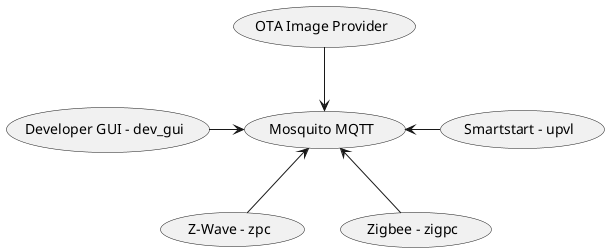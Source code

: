 # Unify Framework Overview
@startuml SDKOverview
(Mosquito MQTT) as mqtt
(Smartstart - upvl) as upvl
(Z-Wave - zpc) as zpc
(Zigbee - zigpc) as zigpc
(OTA Image Provider) as image_provider

(zpc) -u-> (mqtt)
(zigpc) -u-> (mqtt)
(image_provider) -d-> (mqtt)

(upvl) -l-> (mqtt)
(Developer GUI - dev_gui) -r-> (mqtt)

@enduml
